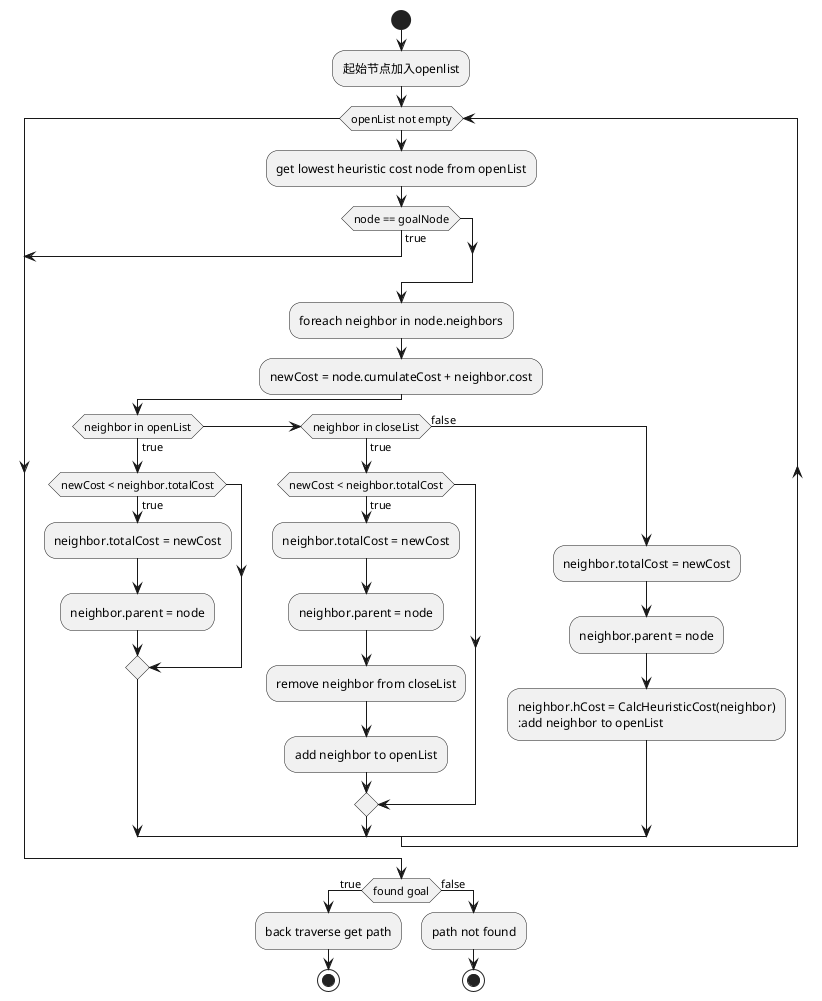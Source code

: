 ﻿@startuml
'https://plantuml.com/activity-diagram-beta

start
:起始节点加入openlist;
while (openList not empty)
    :get lowest heuristic cost node from openList;
    if (node == goalNode) then (true);
        break
    endif
    :foreach neighbor in node.neighbors;
    :newCost = node.cumulateCost + neighbor.cost;
    if (neighbor in openList) then (true)
        if(newCost < neighbor.totalCost) then (true)
            :neighbor.totalCost = newCost;
            :neighbor.parent = node;       
        endif
    else if(neighbor in closeList) then(true)
        if (newCost < neighbor.totalCost) then (true)
            :neighbor.totalCost = newCost;
            :neighbor.parent = node;
            :remove neighbor from closeList;
            :add neighbor to openList;
        endif
    else (false)
        :neighbor.totalCost = newCost;
        :neighbor.parent = node;
        :neighbor.hCost = CalcHeuristicCost(neighbor)
        :add neighbor to openList;
    endif    
end while

if (found goal) then (true)
    :back traverse get path;
    stop
else(false)
    :path not found;
    stop
endif

@enduml
